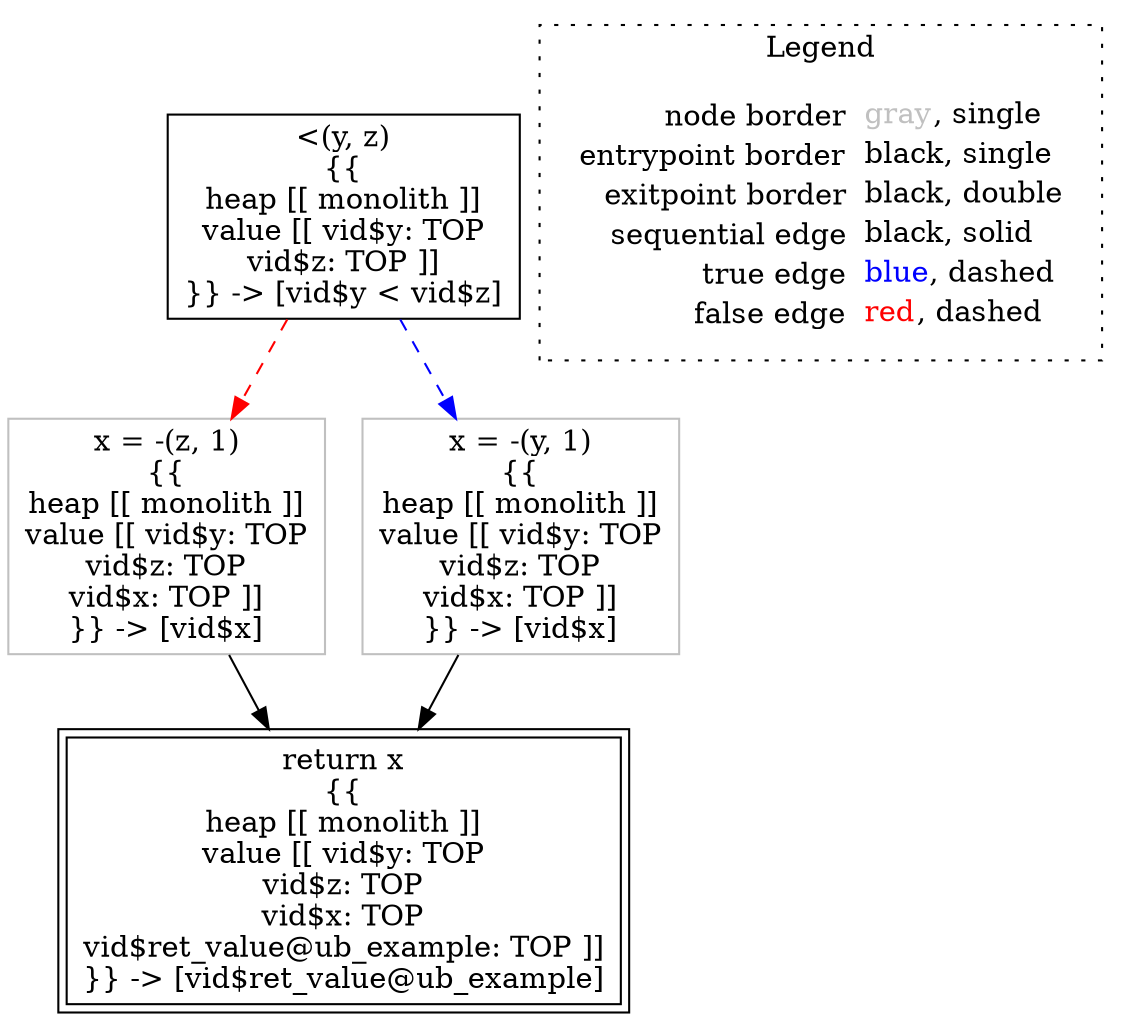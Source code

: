 digraph {
	"node0" [shape="rect",color="black",label=<&lt;(y, z)<BR/>{{<BR/>heap [[ monolith ]]<BR/>value [[ vid$y: TOP<BR/>vid$z: TOP ]]<BR/>}} -&gt; [vid$y &lt; vid$z]>];
	"node1" [shape="rect",color="black",peripheries="2",label=<return x<BR/>{{<BR/>heap [[ monolith ]]<BR/>value [[ vid$y: TOP<BR/>vid$z: TOP<BR/>vid$x: TOP<BR/>vid$ret_value@ub_example: TOP ]]<BR/>}} -&gt; [vid$ret_value@ub_example]>];
	"node2" [shape="rect",color="gray",label=<x = -(z, 1)<BR/>{{<BR/>heap [[ monolith ]]<BR/>value [[ vid$y: TOP<BR/>vid$z: TOP<BR/>vid$x: TOP ]]<BR/>}} -&gt; [vid$x]>];
	"node3" [shape="rect",color="gray",label=<x = -(y, 1)<BR/>{{<BR/>heap [[ monolith ]]<BR/>value [[ vid$y: TOP<BR/>vid$z: TOP<BR/>vid$x: TOP ]]<BR/>}} -&gt; [vid$x]>];
	"node2" -> "node1" [color="black"];
	"node3" -> "node1" [color="black"];
	"node0" -> "node2" [color="red",style="dashed"];
	"node0" -> "node3" [color="blue",style="dashed"];
subgraph cluster_legend {
	label="Legend";
	style=dotted;
	node [shape=plaintext];
	"legend" [label=<<table border="0" cellpadding="2" cellspacing="0" cellborder="0"><tr><td align="right">node border&nbsp;</td><td align="left"><font color="gray">gray</font>, single</td></tr><tr><td align="right">entrypoint border&nbsp;</td><td align="left"><font color="black">black</font>, single</td></tr><tr><td align="right">exitpoint border&nbsp;</td><td align="left"><font color="black">black</font>, double</td></tr><tr><td align="right">sequential edge&nbsp;</td><td align="left"><font color="black">black</font>, solid</td></tr><tr><td align="right">true edge&nbsp;</td><td align="left"><font color="blue">blue</font>, dashed</td></tr><tr><td align="right">false edge&nbsp;</td><td align="left"><font color="red">red</font>, dashed</td></tr></table>>];
}

}
